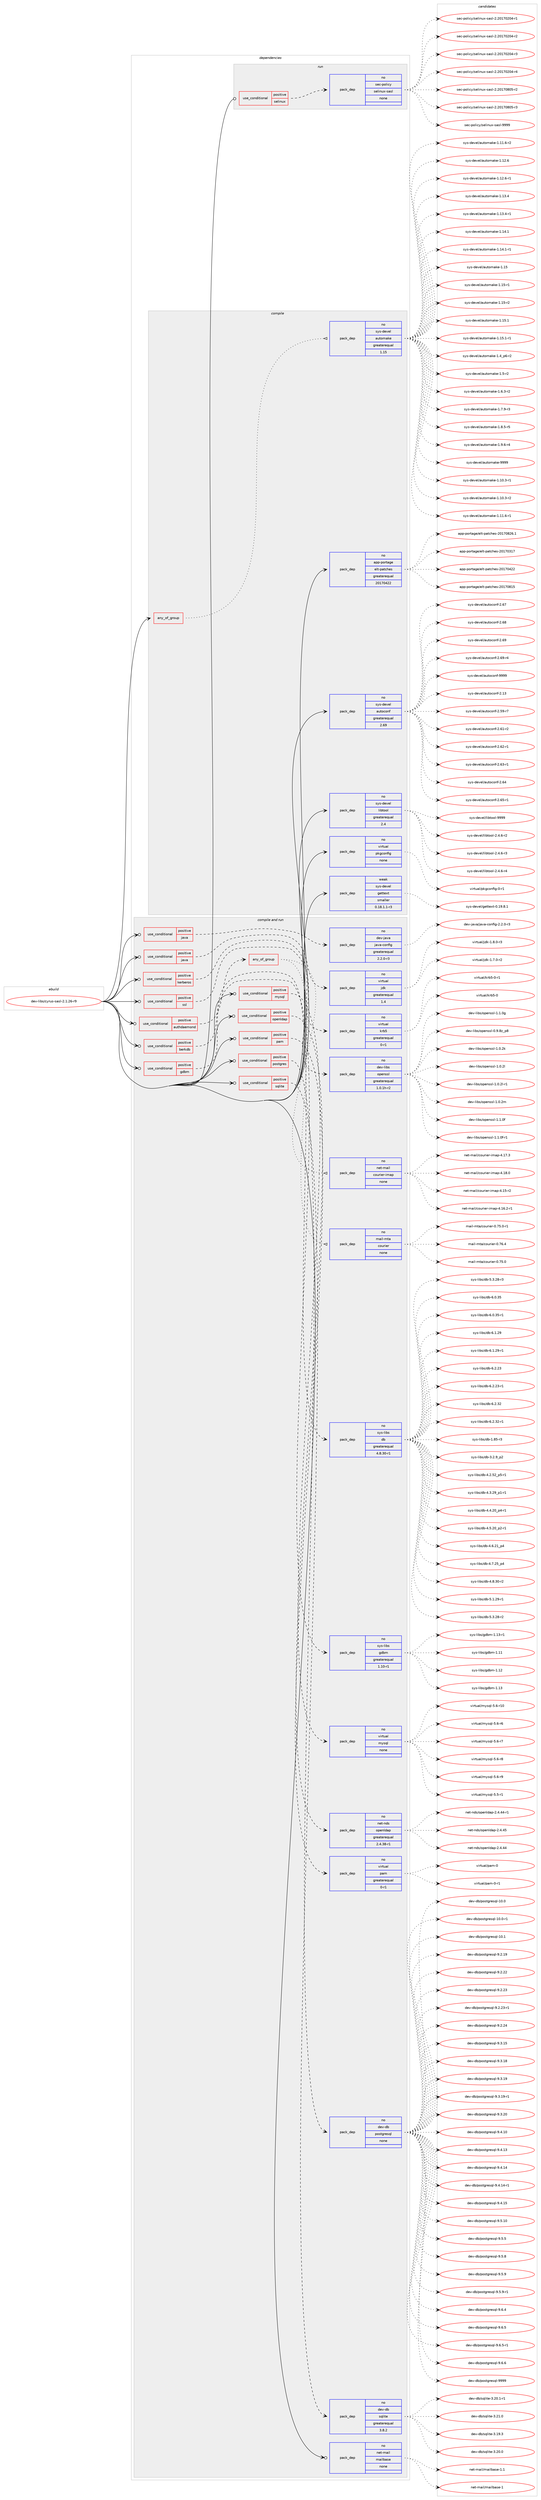digraph prolog {

# *************
# Graph options
# *************

newrank=true;
concentrate=true;
compound=true;
graph [rankdir=LR,fontname=Helvetica,fontsize=10,ranksep=1.5];#, ranksep=2.5, nodesep=0.2];
edge  [arrowhead=vee];
node  [fontname=Helvetica,fontsize=10];

# **********
# The ebuild
# **********

subgraph cluster_leftcol {
color=gray;
rank=same;
label=<<i>ebuild</i>>;
id [label="dev-libs/cyrus-sasl-2.1.26-r9", color=red, width=4, href="../dev-libs/cyrus-sasl-2.1.26-r9.svg"];
}

# ****************
# The dependencies
# ****************

subgraph cluster_midcol {
color=gray;
label=<<i>dependencies</i>>;
subgraph cluster_compile {
fillcolor="#eeeeee";
style=filled;
label=<<i>compile</i>>;
subgraph any3212 {
dependency112023 [label=<<TABLE BORDER="0" CELLBORDER="1" CELLSPACING="0" CELLPADDING="4"><TR><TD CELLPADDING="10">any_of_group</TD></TR></TABLE>>, shape=none, color=red];subgraph pack84430 {
dependency112024 [label=<<TABLE BORDER="0" CELLBORDER="1" CELLSPACING="0" CELLPADDING="4" WIDTH="220"><TR><TD ROWSPAN="6" CELLPADDING="30">pack_dep</TD></TR><TR><TD WIDTH="110">no</TD></TR><TR><TD>sys-devel</TD></TR><TR><TD>automake</TD></TR><TR><TD>greaterequal</TD></TR><TR><TD>1.15</TD></TR></TABLE>>, shape=none, color=blue];
}
dependency112023:e -> dependency112024:w [weight=20,style="dotted",arrowhead="oinv"];
}
id:e -> dependency112023:w [weight=20,style="solid",arrowhead="vee"];
subgraph pack84431 {
dependency112025 [label=<<TABLE BORDER="0" CELLBORDER="1" CELLSPACING="0" CELLPADDING="4" WIDTH="220"><TR><TD ROWSPAN="6" CELLPADDING="30">pack_dep</TD></TR><TR><TD WIDTH="110">no</TD></TR><TR><TD>app-portage</TD></TR><TR><TD>elt-patches</TD></TR><TR><TD>greaterequal</TD></TR><TR><TD>20170422</TD></TR></TABLE>>, shape=none, color=blue];
}
id:e -> dependency112025:w [weight=20,style="solid",arrowhead="vee"];
subgraph pack84432 {
dependency112026 [label=<<TABLE BORDER="0" CELLBORDER="1" CELLSPACING="0" CELLPADDING="4" WIDTH="220"><TR><TD ROWSPAN="6" CELLPADDING="30">pack_dep</TD></TR><TR><TD WIDTH="110">no</TD></TR><TR><TD>sys-devel</TD></TR><TR><TD>autoconf</TD></TR><TR><TD>greaterequal</TD></TR><TR><TD>2.69</TD></TR></TABLE>>, shape=none, color=blue];
}
id:e -> dependency112026:w [weight=20,style="solid",arrowhead="vee"];
subgraph pack84433 {
dependency112027 [label=<<TABLE BORDER="0" CELLBORDER="1" CELLSPACING="0" CELLPADDING="4" WIDTH="220"><TR><TD ROWSPAN="6" CELLPADDING="30">pack_dep</TD></TR><TR><TD WIDTH="110">no</TD></TR><TR><TD>sys-devel</TD></TR><TR><TD>libtool</TD></TR><TR><TD>greaterequal</TD></TR><TR><TD>2.4</TD></TR></TABLE>>, shape=none, color=blue];
}
id:e -> dependency112027:w [weight=20,style="solid",arrowhead="vee"];
subgraph pack84434 {
dependency112028 [label=<<TABLE BORDER="0" CELLBORDER="1" CELLSPACING="0" CELLPADDING="4" WIDTH="220"><TR><TD ROWSPAN="6" CELLPADDING="30">pack_dep</TD></TR><TR><TD WIDTH="110">no</TD></TR><TR><TD>virtual</TD></TR><TR><TD>pkgconfig</TD></TR><TR><TD>none</TD></TR><TR><TD></TD></TR></TABLE>>, shape=none, color=blue];
}
id:e -> dependency112028:w [weight=20,style="solid",arrowhead="vee"];
subgraph pack84435 {
dependency112029 [label=<<TABLE BORDER="0" CELLBORDER="1" CELLSPACING="0" CELLPADDING="4" WIDTH="220"><TR><TD ROWSPAN="6" CELLPADDING="30">pack_dep</TD></TR><TR><TD WIDTH="110">weak</TD></TR><TR><TD>sys-devel</TD></TR><TR><TD>gettext</TD></TR><TR><TD>smaller</TD></TR><TR><TD>0.18.1.1-r3</TD></TR></TABLE>>, shape=none, color=blue];
}
id:e -> dependency112029:w [weight=20,style="solid",arrowhead="vee"];
}
subgraph cluster_compileandrun {
fillcolor="#eeeeee";
style=filled;
label=<<i>compile and run</i>>;
subgraph cond24351 {
dependency112030 [label=<<TABLE BORDER="0" CELLBORDER="1" CELLSPACING="0" CELLPADDING="4"><TR><TD ROWSPAN="3" CELLPADDING="10">use_conditional</TD></TR><TR><TD>positive</TD></TR><TR><TD>authdaemond</TD></TR></TABLE>>, shape=none, color=red];
subgraph any3213 {
dependency112031 [label=<<TABLE BORDER="0" CELLBORDER="1" CELLSPACING="0" CELLPADDING="4"><TR><TD CELLPADDING="10">any_of_group</TD></TR></TABLE>>, shape=none, color=red];subgraph pack84436 {
dependency112032 [label=<<TABLE BORDER="0" CELLBORDER="1" CELLSPACING="0" CELLPADDING="4" WIDTH="220"><TR><TD ROWSPAN="6" CELLPADDING="30">pack_dep</TD></TR><TR><TD WIDTH="110">no</TD></TR><TR><TD>net-mail</TD></TR><TR><TD>courier-imap</TD></TR><TR><TD>none</TD></TR><TR><TD></TD></TR></TABLE>>, shape=none, color=blue];
}
dependency112031:e -> dependency112032:w [weight=20,style="dotted",arrowhead="oinv"];
subgraph pack84437 {
dependency112033 [label=<<TABLE BORDER="0" CELLBORDER="1" CELLSPACING="0" CELLPADDING="4" WIDTH="220"><TR><TD ROWSPAN="6" CELLPADDING="30">pack_dep</TD></TR><TR><TD WIDTH="110">no</TD></TR><TR><TD>mail-mta</TD></TR><TR><TD>courier</TD></TR><TR><TD>none</TD></TR><TR><TD></TD></TR></TABLE>>, shape=none, color=blue];
}
dependency112031:e -> dependency112033:w [weight=20,style="dotted",arrowhead="oinv"];
}
dependency112030:e -> dependency112031:w [weight=20,style="dashed",arrowhead="vee"];
}
id:e -> dependency112030:w [weight=20,style="solid",arrowhead="odotvee"];
subgraph cond24352 {
dependency112034 [label=<<TABLE BORDER="0" CELLBORDER="1" CELLSPACING="0" CELLPADDING="4"><TR><TD ROWSPAN="3" CELLPADDING="10">use_conditional</TD></TR><TR><TD>positive</TD></TR><TR><TD>berkdb</TD></TR></TABLE>>, shape=none, color=red];
subgraph pack84438 {
dependency112035 [label=<<TABLE BORDER="0" CELLBORDER="1" CELLSPACING="0" CELLPADDING="4" WIDTH="220"><TR><TD ROWSPAN="6" CELLPADDING="30">pack_dep</TD></TR><TR><TD WIDTH="110">no</TD></TR><TR><TD>sys-libs</TD></TR><TR><TD>db</TD></TR><TR><TD>greaterequal</TD></TR><TR><TD>4.8.30-r1</TD></TR></TABLE>>, shape=none, color=blue];
}
dependency112034:e -> dependency112035:w [weight=20,style="dashed",arrowhead="vee"];
}
id:e -> dependency112034:w [weight=20,style="solid",arrowhead="odotvee"];
subgraph cond24353 {
dependency112036 [label=<<TABLE BORDER="0" CELLBORDER="1" CELLSPACING="0" CELLPADDING="4"><TR><TD ROWSPAN="3" CELLPADDING="10">use_conditional</TD></TR><TR><TD>positive</TD></TR><TR><TD>gdbm</TD></TR></TABLE>>, shape=none, color=red];
subgraph pack84439 {
dependency112037 [label=<<TABLE BORDER="0" CELLBORDER="1" CELLSPACING="0" CELLPADDING="4" WIDTH="220"><TR><TD ROWSPAN="6" CELLPADDING="30">pack_dep</TD></TR><TR><TD WIDTH="110">no</TD></TR><TR><TD>sys-libs</TD></TR><TR><TD>gdbm</TD></TR><TR><TD>greaterequal</TD></TR><TR><TD>1.10-r1</TD></TR></TABLE>>, shape=none, color=blue];
}
dependency112036:e -> dependency112037:w [weight=20,style="dashed",arrowhead="vee"];
}
id:e -> dependency112036:w [weight=20,style="solid",arrowhead="odotvee"];
subgraph cond24354 {
dependency112038 [label=<<TABLE BORDER="0" CELLBORDER="1" CELLSPACING="0" CELLPADDING="4"><TR><TD ROWSPAN="3" CELLPADDING="10">use_conditional</TD></TR><TR><TD>positive</TD></TR><TR><TD>java</TD></TR></TABLE>>, shape=none, color=red];
subgraph pack84440 {
dependency112039 [label=<<TABLE BORDER="0" CELLBORDER="1" CELLSPACING="0" CELLPADDING="4" WIDTH="220"><TR><TD ROWSPAN="6" CELLPADDING="30">pack_dep</TD></TR><TR><TD WIDTH="110">no</TD></TR><TR><TD>dev-java</TD></TR><TR><TD>java-config</TD></TR><TR><TD>greaterequal</TD></TR><TR><TD>2.2.0-r3</TD></TR></TABLE>>, shape=none, color=blue];
}
dependency112038:e -> dependency112039:w [weight=20,style="dashed",arrowhead="vee"];
}
id:e -> dependency112038:w [weight=20,style="solid",arrowhead="odotvee"];
subgraph cond24355 {
dependency112040 [label=<<TABLE BORDER="0" CELLBORDER="1" CELLSPACING="0" CELLPADDING="4"><TR><TD ROWSPAN="3" CELLPADDING="10">use_conditional</TD></TR><TR><TD>positive</TD></TR><TR><TD>java</TD></TR></TABLE>>, shape=none, color=red];
subgraph pack84441 {
dependency112041 [label=<<TABLE BORDER="0" CELLBORDER="1" CELLSPACING="0" CELLPADDING="4" WIDTH="220"><TR><TD ROWSPAN="6" CELLPADDING="30">pack_dep</TD></TR><TR><TD WIDTH="110">no</TD></TR><TR><TD>virtual</TD></TR><TR><TD>jdk</TD></TR><TR><TD>greaterequal</TD></TR><TR><TD>1.4</TD></TR></TABLE>>, shape=none, color=blue];
}
dependency112040:e -> dependency112041:w [weight=20,style="dashed",arrowhead="vee"];
}
id:e -> dependency112040:w [weight=20,style="solid",arrowhead="odotvee"];
subgraph cond24356 {
dependency112042 [label=<<TABLE BORDER="0" CELLBORDER="1" CELLSPACING="0" CELLPADDING="4"><TR><TD ROWSPAN="3" CELLPADDING="10">use_conditional</TD></TR><TR><TD>positive</TD></TR><TR><TD>kerberos</TD></TR></TABLE>>, shape=none, color=red];
subgraph pack84442 {
dependency112043 [label=<<TABLE BORDER="0" CELLBORDER="1" CELLSPACING="0" CELLPADDING="4" WIDTH="220"><TR><TD ROWSPAN="6" CELLPADDING="30">pack_dep</TD></TR><TR><TD WIDTH="110">no</TD></TR><TR><TD>virtual</TD></TR><TR><TD>krb5</TD></TR><TR><TD>greaterequal</TD></TR><TR><TD>0-r1</TD></TR></TABLE>>, shape=none, color=blue];
}
dependency112042:e -> dependency112043:w [weight=20,style="dashed",arrowhead="vee"];
}
id:e -> dependency112042:w [weight=20,style="solid",arrowhead="odotvee"];
subgraph cond24357 {
dependency112044 [label=<<TABLE BORDER="0" CELLBORDER="1" CELLSPACING="0" CELLPADDING="4"><TR><TD ROWSPAN="3" CELLPADDING="10">use_conditional</TD></TR><TR><TD>positive</TD></TR><TR><TD>mysql</TD></TR></TABLE>>, shape=none, color=red];
subgraph pack84443 {
dependency112045 [label=<<TABLE BORDER="0" CELLBORDER="1" CELLSPACING="0" CELLPADDING="4" WIDTH="220"><TR><TD ROWSPAN="6" CELLPADDING="30">pack_dep</TD></TR><TR><TD WIDTH="110">no</TD></TR><TR><TD>virtual</TD></TR><TR><TD>mysql</TD></TR><TR><TD>none</TD></TR><TR><TD></TD></TR></TABLE>>, shape=none, color=blue];
}
dependency112044:e -> dependency112045:w [weight=20,style="dashed",arrowhead="vee"];
}
id:e -> dependency112044:w [weight=20,style="solid",arrowhead="odotvee"];
subgraph cond24358 {
dependency112046 [label=<<TABLE BORDER="0" CELLBORDER="1" CELLSPACING="0" CELLPADDING="4"><TR><TD ROWSPAN="3" CELLPADDING="10">use_conditional</TD></TR><TR><TD>positive</TD></TR><TR><TD>openldap</TD></TR></TABLE>>, shape=none, color=red];
subgraph pack84444 {
dependency112047 [label=<<TABLE BORDER="0" CELLBORDER="1" CELLSPACING="0" CELLPADDING="4" WIDTH="220"><TR><TD ROWSPAN="6" CELLPADDING="30">pack_dep</TD></TR><TR><TD WIDTH="110">no</TD></TR><TR><TD>net-nds</TD></TR><TR><TD>openldap</TD></TR><TR><TD>greaterequal</TD></TR><TR><TD>2.4.38-r1</TD></TR></TABLE>>, shape=none, color=blue];
}
dependency112046:e -> dependency112047:w [weight=20,style="dashed",arrowhead="vee"];
}
id:e -> dependency112046:w [weight=20,style="solid",arrowhead="odotvee"];
subgraph cond24359 {
dependency112048 [label=<<TABLE BORDER="0" CELLBORDER="1" CELLSPACING="0" CELLPADDING="4"><TR><TD ROWSPAN="3" CELLPADDING="10">use_conditional</TD></TR><TR><TD>positive</TD></TR><TR><TD>pam</TD></TR></TABLE>>, shape=none, color=red];
subgraph pack84445 {
dependency112049 [label=<<TABLE BORDER="0" CELLBORDER="1" CELLSPACING="0" CELLPADDING="4" WIDTH="220"><TR><TD ROWSPAN="6" CELLPADDING="30">pack_dep</TD></TR><TR><TD WIDTH="110">no</TD></TR><TR><TD>virtual</TD></TR><TR><TD>pam</TD></TR><TR><TD>greaterequal</TD></TR><TR><TD>0-r1</TD></TR></TABLE>>, shape=none, color=blue];
}
dependency112048:e -> dependency112049:w [weight=20,style="dashed",arrowhead="vee"];
}
id:e -> dependency112048:w [weight=20,style="solid",arrowhead="odotvee"];
subgraph cond24360 {
dependency112050 [label=<<TABLE BORDER="0" CELLBORDER="1" CELLSPACING="0" CELLPADDING="4"><TR><TD ROWSPAN="3" CELLPADDING="10">use_conditional</TD></TR><TR><TD>positive</TD></TR><TR><TD>postgres</TD></TR></TABLE>>, shape=none, color=red];
subgraph pack84446 {
dependency112051 [label=<<TABLE BORDER="0" CELLBORDER="1" CELLSPACING="0" CELLPADDING="4" WIDTH="220"><TR><TD ROWSPAN="6" CELLPADDING="30">pack_dep</TD></TR><TR><TD WIDTH="110">no</TD></TR><TR><TD>dev-db</TD></TR><TR><TD>postgresql</TD></TR><TR><TD>none</TD></TR><TR><TD></TD></TR></TABLE>>, shape=none, color=blue];
}
dependency112050:e -> dependency112051:w [weight=20,style="dashed",arrowhead="vee"];
}
id:e -> dependency112050:w [weight=20,style="solid",arrowhead="odotvee"];
subgraph cond24361 {
dependency112052 [label=<<TABLE BORDER="0" CELLBORDER="1" CELLSPACING="0" CELLPADDING="4"><TR><TD ROWSPAN="3" CELLPADDING="10">use_conditional</TD></TR><TR><TD>positive</TD></TR><TR><TD>sqlite</TD></TR></TABLE>>, shape=none, color=red];
subgraph pack84447 {
dependency112053 [label=<<TABLE BORDER="0" CELLBORDER="1" CELLSPACING="0" CELLPADDING="4" WIDTH="220"><TR><TD ROWSPAN="6" CELLPADDING="30">pack_dep</TD></TR><TR><TD WIDTH="110">no</TD></TR><TR><TD>dev-db</TD></TR><TR><TD>sqlite</TD></TR><TR><TD>greaterequal</TD></TR><TR><TD>3.8.2</TD></TR></TABLE>>, shape=none, color=blue];
}
dependency112052:e -> dependency112053:w [weight=20,style="dashed",arrowhead="vee"];
}
id:e -> dependency112052:w [weight=20,style="solid",arrowhead="odotvee"];
subgraph cond24362 {
dependency112054 [label=<<TABLE BORDER="0" CELLBORDER="1" CELLSPACING="0" CELLPADDING="4"><TR><TD ROWSPAN="3" CELLPADDING="10">use_conditional</TD></TR><TR><TD>positive</TD></TR><TR><TD>ssl</TD></TR></TABLE>>, shape=none, color=red];
subgraph pack84448 {
dependency112055 [label=<<TABLE BORDER="0" CELLBORDER="1" CELLSPACING="0" CELLPADDING="4" WIDTH="220"><TR><TD ROWSPAN="6" CELLPADDING="30">pack_dep</TD></TR><TR><TD WIDTH="110">no</TD></TR><TR><TD>dev-libs</TD></TR><TR><TD>openssl</TD></TR><TR><TD>greaterequal</TD></TR><TR><TD>1.0.1h-r2</TD></TR></TABLE>>, shape=none, color=blue];
}
dependency112054:e -> dependency112055:w [weight=20,style="dashed",arrowhead="vee"];
}
id:e -> dependency112054:w [weight=20,style="solid",arrowhead="odotvee"];
subgraph pack84449 {
dependency112056 [label=<<TABLE BORDER="0" CELLBORDER="1" CELLSPACING="0" CELLPADDING="4" WIDTH="220"><TR><TD ROWSPAN="6" CELLPADDING="30">pack_dep</TD></TR><TR><TD WIDTH="110">no</TD></TR><TR><TD>net-mail</TD></TR><TR><TD>mailbase</TD></TR><TR><TD>none</TD></TR><TR><TD></TD></TR></TABLE>>, shape=none, color=blue];
}
id:e -> dependency112056:w [weight=20,style="solid",arrowhead="odotvee"];
}
subgraph cluster_run {
fillcolor="#eeeeee";
style=filled;
label=<<i>run</i>>;
subgraph cond24363 {
dependency112057 [label=<<TABLE BORDER="0" CELLBORDER="1" CELLSPACING="0" CELLPADDING="4"><TR><TD ROWSPAN="3" CELLPADDING="10">use_conditional</TD></TR><TR><TD>positive</TD></TR><TR><TD>selinux</TD></TR></TABLE>>, shape=none, color=red];
subgraph pack84450 {
dependency112058 [label=<<TABLE BORDER="0" CELLBORDER="1" CELLSPACING="0" CELLPADDING="4" WIDTH="220"><TR><TD ROWSPAN="6" CELLPADDING="30">pack_dep</TD></TR><TR><TD WIDTH="110">no</TD></TR><TR><TD>sec-policy</TD></TR><TR><TD>selinux-sasl</TD></TR><TR><TD>none</TD></TR><TR><TD></TD></TR></TABLE>>, shape=none, color=blue];
}
dependency112057:e -> dependency112058:w [weight=20,style="dashed",arrowhead="vee"];
}
id:e -> dependency112057:w [weight=20,style="solid",arrowhead="odot"];
}
}

# **************
# The candidates
# **************

subgraph cluster_choices {
rank=same;
color=gray;
label=<<i>candidates</i>>;

subgraph choice84430 {
color=black;
nodesep=1;
choice11512111545100101118101108479711711611110997107101454946494846514511449 [label="sys-devel/automake-1.10.3-r1", color=red, width=4,href="../sys-devel/automake-1.10.3-r1.svg"];
choice11512111545100101118101108479711711611110997107101454946494846514511450 [label="sys-devel/automake-1.10.3-r2", color=red, width=4,href="../sys-devel/automake-1.10.3-r2.svg"];
choice11512111545100101118101108479711711611110997107101454946494946544511449 [label="sys-devel/automake-1.11.6-r1", color=red, width=4,href="../sys-devel/automake-1.11.6-r1.svg"];
choice11512111545100101118101108479711711611110997107101454946494946544511450 [label="sys-devel/automake-1.11.6-r2", color=red, width=4,href="../sys-devel/automake-1.11.6-r2.svg"];
choice1151211154510010111810110847971171161111099710710145494649504654 [label="sys-devel/automake-1.12.6", color=red, width=4,href="../sys-devel/automake-1.12.6.svg"];
choice11512111545100101118101108479711711611110997107101454946495046544511449 [label="sys-devel/automake-1.12.6-r1", color=red, width=4,href="../sys-devel/automake-1.12.6-r1.svg"];
choice1151211154510010111810110847971171161111099710710145494649514652 [label="sys-devel/automake-1.13.4", color=red, width=4,href="../sys-devel/automake-1.13.4.svg"];
choice11512111545100101118101108479711711611110997107101454946495146524511449 [label="sys-devel/automake-1.13.4-r1", color=red, width=4,href="../sys-devel/automake-1.13.4-r1.svg"];
choice1151211154510010111810110847971171161111099710710145494649524649 [label="sys-devel/automake-1.14.1", color=red, width=4,href="../sys-devel/automake-1.14.1.svg"];
choice11512111545100101118101108479711711611110997107101454946495246494511449 [label="sys-devel/automake-1.14.1-r1", color=red, width=4,href="../sys-devel/automake-1.14.1-r1.svg"];
choice115121115451001011181011084797117116111109971071014549464953 [label="sys-devel/automake-1.15", color=red, width=4,href="../sys-devel/automake-1.15.svg"];
choice1151211154510010111810110847971171161111099710710145494649534511449 [label="sys-devel/automake-1.15-r1", color=red, width=4,href="../sys-devel/automake-1.15-r1.svg"];
choice1151211154510010111810110847971171161111099710710145494649534511450 [label="sys-devel/automake-1.15-r2", color=red, width=4,href="../sys-devel/automake-1.15-r2.svg"];
choice1151211154510010111810110847971171161111099710710145494649534649 [label="sys-devel/automake-1.15.1", color=red, width=4,href="../sys-devel/automake-1.15.1.svg"];
choice11512111545100101118101108479711711611110997107101454946495346494511449 [label="sys-devel/automake-1.15.1-r1", color=red, width=4,href="../sys-devel/automake-1.15.1-r1.svg"];
choice115121115451001011181011084797117116111109971071014549465295112544511450 [label="sys-devel/automake-1.4_p6-r2", color=red, width=4,href="../sys-devel/automake-1.4_p6-r2.svg"];
choice11512111545100101118101108479711711611110997107101454946534511450 [label="sys-devel/automake-1.5-r2", color=red, width=4,href="../sys-devel/automake-1.5-r2.svg"];
choice115121115451001011181011084797117116111109971071014549465446514511450 [label="sys-devel/automake-1.6.3-r2", color=red, width=4,href="../sys-devel/automake-1.6.3-r2.svg"];
choice115121115451001011181011084797117116111109971071014549465546574511451 [label="sys-devel/automake-1.7.9-r3", color=red, width=4,href="../sys-devel/automake-1.7.9-r3.svg"];
choice115121115451001011181011084797117116111109971071014549465646534511453 [label="sys-devel/automake-1.8.5-r5", color=red, width=4,href="../sys-devel/automake-1.8.5-r5.svg"];
choice115121115451001011181011084797117116111109971071014549465746544511452 [label="sys-devel/automake-1.9.6-r4", color=red, width=4,href="../sys-devel/automake-1.9.6-r4.svg"];
choice115121115451001011181011084797117116111109971071014557575757 [label="sys-devel/automake-9999", color=red, width=4,href="../sys-devel/automake-9999.svg"];
dependency112024:e -> choice11512111545100101118101108479711711611110997107101454946494846514511449:w [style=dotted,weight="100"];
dependency112024:e -> choice11512111545100101118101108479711711611110997107101454946494846514511450:w [style=dotted,weight="100"];
dependency112024:e -> choice11512111545100101118101108479711711611110997107101454946494946544511449:w [style=dotted,weight="100"];
dependency112024:e -> choice11512111545100101118101108479711711611110997107101454946494946544511450:w [style=dotted,weight="100"];
dependency112024:e -> choice1151211154510010111810110847971171161111099710710145494649504654:w [style=dotted,weight="100"];
dependency112024:e -> choice11512111545100101118101108479711711611110997107101454946495046544511449:w [style=dotted,weight="100"];
dependency112024:e -> choice1151211154510010111810110847971171161111099710710145494649514652:w [style=dotted,weight="100"];
dependency112024:e -> choice11512111545100101118101108479711711611110997107101454946495146524511449:w [style=dotted,weight="100"];
dependency112024:e -> choice1151211154510010111810110847971171161111099710710145494649524649:w [style=dotted,weight="100"];
dependency112024:e -> choice11512111545100101118101108479711711611110997107101454946495246494511449:w [style=dotted,weight="100"];
dependency112024:e -> choice115121115451001011181011084797117116111109971071014549464953:w [style=dotted,weight="100"];
dependency112024:e -> choice1151211154510010111810110847971171161111099710710145494649534511449:w [style=dotted,weight="100"];
dependency112024:e -> choice1151211154510010111810110847971171161111099710710145494649534511450:w [style=dotted,weight="100"];
dependency112024:e -> choice1151211154510010111810110847971171161111099710710145494649534649:w [style=dotted,weight="100"];
dependency112024:e -> choice11512111545100101118101108479711711611110997107101454946495346494511449:w [style=dotted,weight="100"];
dependency112024:e -> choice115121115451001011181011084797117116111109971071014549465295112544511450:w [style=dotted,weight="100"];
dependency112024:e -> choice11512111545100101118101108479711711611110997107101454946534511450:w [style=dotted,weight="100"];
dependency112024:e -> choice115121115451001011181011084797117116111109971071014549465446514511450:w [style=dotted,weight="100"];
dependency112024:e -> choice115121115451001011181011084797117116111109971071014549465546574511451:w [style=dotted,weight="100"];
dependency112024:e -> choice115121115451001011181011084797117116111109971071014549465646534511453:w [style=dotted,weight="100"];
dependency112024:e -> choice115121115451001011181011084797117116111109971071014549465746544511452:w [style=dotted,weight="100"];
dependency112024:e -> choice115121115451001011181011084797117116111109971071014557575757:w [style=dotted,weight="100"];
}
subgraph choice84431 {
color=black;
nodesep=1;
choice97112112451121111141169710310147101108116451129711699104101115455048495548514955 [label="app-portage/elt-patches-20170317", color=red, width=4,href="../app-portage/elt-patches-20170317.svg"];
choice97112112451121111141169710310147101108116451129711699104101115455048495548525050 [label="app-portage/elt-patches-20170422", color=red, width=4,href="../app-portage/elt-patches-20170422.svg"];
choice97112112451121111141169710310147101108116451129711699104101115455048495548564953 [label="app-portage/elt-patches-20170815", color=red, width=4,href="../app-portage/elt-patches-20170815.svg"];
choice971121124511211111411697103101471011081164511297116991041011154550484955485650544649 [label="app-portage/elt-patches-20170826.1", color=red, width=4,href="../app-portage/elt-patches-20170826.1.svg"];
dependency112025:e -> choice97112112451121111141169710310147101108116451129711699104101115455048495548514955:w [style=dotted,weight="100"];
dependency112025:e -> choice97112112451121111141169710310147101108116451129711699104101115455048495548525050:w [style=dotted,weight="100"];
dependency112025:e -> choice97112112451121111141169710310147101108116451129711699104101115455048495548564953:w [style=dotted,weight="100"];
dependency112025:e -> choice971121124511211111411697103101471011081164511297116991041011154550484955485650544649:w [style=dotted,weight="100"];
}
subgraph choice84432 {
color=black;
nodesep=1;
choice115121115451001011181011084797117116111991111101024550464951 [label="sys-devel/autoconf-2.13", color=red, width=4,href="../sys-devel/autoconf-2.13.svg"];
choice1151211154510010111810110847971171161119911111010245504653574511455 [label="sys-devel/autoconf-2.59-r7", color=red, width=4,href="../sys-devel/autoconf-2.59-r7.svg"];
choice1151211154510010111810110847971171161119911111010245504654494511450 [label="sys-devel/autoconf-2.61-r2", color=red, width=4,href="../sys-devel/autoconf-2.61-r2.svg"];
choice1151211154510010111810110847971171161119911111010245504654504511449 [label="sys-devel/autoconf-2.62-r1", color=red, width=4,href="../sys-devel/autoconf-2.62-r1.svg"];
choice1151211154510010111810110847971171161119911111010245504654514511449 [label="sys-devel/autoconf-2.63-r1", color=red, width=4,href="../sys-devel/autoconf-2.63-r1.svg"];
choice115121115451001011181011084797117116111991111101024550465452 [label="sys-devel/autoconf-2.64", color=red, width=4,href="../sys-devel/autoconf-2.64.svg"];
choice1151211154510010111810110847971171161119911111010245504654534511449 [label="sys-devel/autoconf-2.65-r1", color=red, width=4,href="../sys-devel/autoconf-2.65-r1.svg"];
choice115121115451001011181011084797117116111991111101024550465455 [label="sys-devel/autoconf-2.67", color=red, width=4,href="../sys-devel/autoconf-2.67.svg"];
choice115121115451001011181011084797117116111991111101024550465456 [label="sys-devel/autoconf-2.68", color=red, width=4,href="../sys-devel/autoconf-2.68.svg"];
choice115121115451001011181011084797117116111991111101024550465457 [label="sys-devel/autoconf-2.69", color=red, width=4,href="../sys-devel/autoconf-2.69.svg"];
choice1151211154510010111810110847971171161119911111010245504654574511452 [label="sys-devel/autoconf-2.69-r4", color=red, width=4,href="../sys-devel/autoconf-2.69-r4.svg"];
choice115121115451001011181011084797117116111991111101024557575757 [label="sys-devel/autoconf-9999", color=red, width=4,href="../sys-devel/autoconf-9999.svg"];
dependency112026:e -> choice115121115451001011181011084797117116111991111101024550464951:w [style=dotted,weight="100"];
dependency112026:e -> choice1151211154510010111810110847971171161119911111010245504653574511455:w [style=dotted,weight="100"];
dependency112026:e -> choice1151211154510010111810110847971171161119911111010245504654494511450:w [style=dotted,weight="100"];
dependency112026:e -> choice1151211154510010111810110847971171161119911111010245504654504511449:w [style=dotted,weight="100"];
dependency112026:e -> choice1151211154510010111810110847971171161119911111010245504654514511449:w [style=dotted,weight="100"];
dependency112026:e -> choice115121115451001011181011084797117116111991111101024550465452:w [style=dotted,weight="100"];
dependency112026:e -> choice1151211154510010111810110847971171161119911111010245504654534511449:w [style=dotted,weight="100"];
dependency112026:e -> choice115121115451001011181011084797117116111991111101024550465455:w [style=dotted,weight="100"];
dependency112026:e -> choice115121115451001011181011084797117116111991111101024550465456:w [style=dotted,weight="100"];
dependency112026:e -> choice115121115451001011181011084797117116111991111101024550465457:w [style=dotted,weight="100"];
dependency112026:e -> choice1151211154510010111810110847971171161119911111010245504654574511452:w [style=dotted,weight="100"];
dependency112026:e -> choice115121115451001011181011084797117116111991111101024557575757:w [style=dotted,weight="100"];
}
subgraph choice84433 {
color=black;
nodesep=1;
choice1151211154510010111810110847108105981161111111084550465246544511450 [label="sys-devel/libtool-2.4.6-r2", color=red, width=4,href="../sys-devel/libtool-2.4.6-r2.svg"];
choice1151211154510010111810110847108105981161111111084550465246544511451 [label="sys-devel/libtool-2.4.6-r3", color=red, width=4,href="../sys-devel/libtool-2.4.6-r3.svg"];
choice1151211154510010111810110847108105981161111111084550465246544511452 [label="sys-devel/libtool-2.4.6-r4", color=red, width=4,href="../sys-devel/libtool-2.4.6-r4.svg"];
choice1151211154510010111810110847108105981161111111084557575757 [label="sys-devel/libtool-9999", color=red, width=4,href="../sys-devel/libtool-9999.svg"];
dependency112027:e -> choice1151211154510010111810110847108105981161111111084550465246544511450:w [style=dotted,weight="100"];
dependency112027:e -> choice1151211154510010111810110847108105981161111111084550465246544511451:w [style=dotted,weight="100"];
dependency112027:e -> choice1151211154510010111810110847108105981161111111084550465246544511452:w [style=dotted,weight="100"];
dependency112027:e -> choice1151211154510010111810110847108105981161111111084557575757:w [style=dotted,weight="100"];
}
subgraph choice84434 {
color=black;
nodesep=1;
choice11810511411611797108471121071039911111010210510345484511449 [label="virtual/pkgconfig-0-r1", color=red, width=4,href="../virtual/pkgconfig-0-r1.svg"];
dependency112028:e -> choice11810511411611797108471121071039911111010210510345484511449:w [style=dotted,weight="100"];
}
subgraph choice84435 {
color=black;
nodesep=1;
choice1151211154510010111810110847103101116116101120116454846495746564649 [label="sys-devel/gettext-0.19.8.1", color=red, width=4,href="../sys-devel/gettext-0.19.8.1.svg"];
dependency112029:e -> choice1151211154510010111810110847103101116116101120116454846495746564649:w [style=dotted,weight="100"];
}
subgraph choice84436 {
color=black;
nodesep=1;
choice11010111645109971051084799111117114105101114451051099711245524649534511450 [label="net-mail/courier-imap-4.15-r2", color=red, width=4,href="../net-mail/courier-imap-4.15-r2.svg"];
choice110101116451099710510847991111171141051011144510510997112455246495446504511449 [label="net-mail/courier-imap-4.16.2-r1", color=red, width=4,href="../net-mail/courier-imap-4.16.2-r1.svg"];
choice11010111645109971051084799111117114105101114451051099711245524649554651 [label="net-mail/courier-imap-4.17.3", color=red, width=4,href="../net-mail/courier-imap-4.17.3.svg"];
choice11010111645109971051084799111117114105101114451051099711245524649564648 [label="net-mail/courier-imap-4.18.0", color=red, width=4,href="../net-mail/courier-imap-4.18.0.svg"];
dependency112032:e -> choice11010111645109971051084799111117114105101114451051099711245524649534511450:w [style=dotted,weight="100"];
dependency112032:e -> choice110101116451099710510847991111171141051011144510510997112455246495446504511449:w [style=dotted,weight="100"];
dependency112032:e -> choice11010111645109971051084799111117114105101114451051099711245524649554651:w [style=dotted,weight="100"];
dependency112032:e -> choice11010111645109971051084799111117114105101114451051099711245524649564648:w [style=dotted,weight="100"];
}
subgraph choice84437 {
color=black;
nodesep=1;
choice109971051084510911697479911111711410510111445484655534648 [label="mail-mta/courier-0.75.0", color=red, width=4,href="../mail-mta/courier-0.75.0.svg"];
choice1099710510845109116974799111117114105101114454846555346484511449 [label="mail-mta/courier-0.75.0-r1", color=red, width=4,href="../mail-mta/courier-0.75.0-r1.svg"];
choice109971051084510911697479911111711410510111445484655544652 [label="mail-mta/courier-0.76.4", color=red, width=4,href="../mail-mta/courier-0.76.4.svg"];
dependency112033:e -> choice109971051084510911697479911111711410510111445484655534648:w [style=dotted,weight="100"];
dependency112033:e -> choice1099710510845109116974799111117114105101114454846555346484511449:w [style=dotted,weight="100"];
dependency112033:e -> choice109971051084510911697479911111711410510111445484655544652:w [style=dotted,weight="100"];
}
subgraph choice84438 {
color=black;
nodesep=1;
choice1151211154510810598115471009845494656534511451 [label="sys-libs/db-1.85-r3", color=red, width=4,href="../sys-libs/db-1.85-r3.svg"];
choice115121115451081059811547100984551465046579511250 [label="sys-libs/db-3.2.9_p2", color=red, width=4,href="../sys-libs/db-3.2.9_p2.svg"];
choice115121115451081059811547100984552465046535095112534511449 [label="sys-libs/db-4.2.52_p5-r1", color=red, width=4,href="../sys-libs/db-4.2.52_p5-r1.svg"];
choice115121115451081059811547100984552465146505795112494511449 [label="sys-libs/db-4.3.29_p1-r1", color=red, width=4,href="../sys-libs/db-4.3.29_p1-r1.svg"];
choice115121115451081059811547100984552465246504895112524511449 [label="sys-libs/db-4.4.20_p4-r1", color=red, width=4,href="../sys-libs/db-4.4.20_p4-r1.svg"];
choice115121115451081059811547100984552465346504895112504511449 [label="sys-libs/db-4.5.20_p2-r1", color=red, width=4,href="../sys-libs/db-4.5.20_p2-r1.svg"];
choice11512111545108105981154710098455246544650499511252 [label="sys-libs/db-4.6.21_p4", color=red, width=4,href="../sys-libs/db-4.6.21_p4.svg"];
choice11512111545108105981154710098455246554650539511252 [label="sys-libs/db-4.7.25_p4", color=red, width=4,href="../sys-libs/db-4.7.25_p4.svg"];
choice11512111545108105981154710098455246564651484511450 [label="sys-libs/db-4.8.30-r2", color=red, width=4,href="../sys-libs/db-4.8.30-r2.svg"];
choice11512111545108105981154710098455346494650574511449 [label="sys-libs/db-5.1.29-r1", color=red, width=4,href="../sys-libs/db-5.1.29-r1.svg"];
choice11512111545108105981154710098455346514650564511450 [label="sys-libs/db-5.3.28-r2", color=red, width=4,href="../sys-libs/db-5.3.28-r2.svg"];
choice11512111545108105981154710098455346514650564511451 [label="sys-libs/db-5.3.28-r3", color=red, width=4,href="../sys-libs/db-5.3.28-r3.svg"];
choice1151211154510810598115471009845544648465153 [label="sys-libs/db-6.0.35", color=red, width=4,href="../sys-libs/db-6.0.35.svg"];
choice11512111545108105981154710098455446484651534511449 [label="sys-libs/db-6.0.35-r1", color=red, width=4,href="../sys-libs/db-6.0.35-r1.svg"];
choice1151211154510810598115471009845544649465057 [label="sys-libs/db-6.1.29", color=red, width=4,href="../sys-libs/db-6.1.29.svg"];
choice11512111545108105981154710098455446494650574511449 [label="sys-libs/db-6.1.29-r1", color=red, width=4,href="../sys-libs/db-6.1.29-r1.svg"];
choice1151211154510810598115471009845544650465051 [label="sys-libs/db-6.2.23", color=red, width=4,href="../sys-libs/db-6.2.23.svg"];
choice11512111545108105981154710098455446504650514511449 [label="sys-libs/db-6.2.23-r1", color=red, width=4,href="../sys-libs/db-6.2.23-r1.svg"];
choice1151211154510810598115471009845544650465150 [label="sys-libs/db-6.2.32", color=red, width=4,href="../sys-libs/db-6.2.32.svg"];
choice11512111545108105981154710098455446504651504511449 [label="sys-libs/db-6.2.32-r1", color=red, width=4,href="../sys-libs/db-6.2.32-r1.svg"];
dependency112035:e -> choice1151211154510810598115471009845494656534511451:w [style=dotted,weight="100"];
dependency112035:e -> choice115121115451081059811547100984551465046579511250:w [style=dotted,weight="100"];
dependency112035:e -> choice115121115451081059811547100984552465046535095112534511449:w [style=dotted,weight="100"];
dependency112035:e -> choice115121115451081059811547100984552465146505795112494511449:w [style=dotted,weight="100"];
dependency112035:e -> choice115121115451081059811547100984552465246504895112524511449:w [style=dotted,weight="100"];
dependency112035:e -> choice115121115451081059811547100984552465346504895112504511449:w [style=dotted,weight="100"];
dependency112035:e -> choice11512111545108105981154710098455246544650499511252:w [style=dotted,weight="100"];
dependency112035:e -> choice11512111545108105981154710098455246554650539511252:w [style=dotted,weight="100"];
dependency112035:e -> choice11512111545108105981154710098455246564651484511450:w [style=dotted,weight="100"];
dependency112035:e -> choice11512111545108105981154710098455346494650574511449:w [style=dotted,weight="100"];
dependency112035:e -> choice11512111545108105981154710098455346514650564511450:w [style=dotted,weight="100"];
dependency112035:e -> choice11512111545108105981154710098455346514650564511451:w [style=dotted,weight="100"];
dependency112035:e -> choice1151211154510810598115471009845544648465153:w [style=dotted,weight="100"];
dependency112035:e -> choice11512111545108105981154710098455446484651534511449:w [style=dotted,weight="100"];
dependency112035:e -> choice1151211154510810598115471009845544649465057:w [style=dotted,weight="100"];
dependency112035:e -> choice11512111545108105981154710098455446494650574511449:w [style=dotted,weight="100"];
dependency112035:e -> choice1151211154510810598115471009845544650465051:w [style=dotted,weight="100"];
dependency112035:e -> choice11512111545108105981154710098455446504650514511449:w [style=dotted,weight="100"];
dependency112035:e -> choice1151211154510810598115471009845544650465150:w [style=dotted,weight="100"];
dependency112035:e -> choice11512111545108105981154710098455446504651504511449:w [style=dotted,weight="100"];
}
subgraph choice84439 {
color=black;
nodesep=1;
choice115121115451081059811547103100981094549464949 [label="sys-libs/gdbm-1.11", color=red, width=4,href="../sys-libs/gdbm-1.11.svg"];
choice115121115451081059811547103100981094549464950 [label="sys-libs/gdbm-1.12", color=red, width=4,href="../sys-libs/gdbm-1.12.svg"];
choice115121115451081059811547103100981094549464951 [label="sys-libs/gdbm-1.13", color=red, width=4,href="../sys-libs/gdbm-1.13.svg"];
choice1151211154510810598115471031009810945494649514511449 [label="sys-libs/gdbm-1.13-r1", color=red, width=4,href="../sys-libs/gdbm-1.13-r1.svg"];
dependency112037:e -> choice115121115451081059811547103100981094549464949:w [style=dotted,weight="100"];
dependency112037:e -> choice115121115451081059811547103100981094549464950:w [style=dotted,weight="100"];
dependency112037:e -> choice115121115451081059811547103100981094549464951:w [style=dotted,weight="100"];
dependency112037:e -> choice1151211154510810598115471031009810945494649514511449:w [style=dotted,weight="100"];
}
subgraph choice84440 {
color=black;
nodesep=1;
choice10010111845106971189747106971189745991111101021051034550465046484511451 [label="dev-java/java-config-2.2.0-r3", color=red, width=4,href="../dev-java/java-config-2.2.0-r3.svg"];
dependency112039:e -> choice10010111845106971189747106971189745991111101021051034550465046484511451:w [style=dotted,weight="100"];
}
subgraph choice84441 {
color=black;
nodesep=1;
choice11810511411611797108471061001074549465546484511450 [label="virtual/jdk-1.7.0-r2", color=red, width=4,href="../virtual/jdk-1.7.0-r2.svg"];
choice11810511411611797108471061001074549465646484511451 [label="virtual/jdk-1.8.0-r3", color=red, width=4,href="../virtual/jdk-1.8.0-r3.svg"];
dependency112041:e -> choice11810511411611797108471061001074549465546484511450:w [style=dotted,weight="100"];
dependency112041:e -> choice11810511411611797108471061001074549465646484511451:w [style=dotted,weight="100"];
}
subgraph choice84442 {
color=black;
nodesep=1;
choice118105114116117971084710711498534548 [label="virtual/krb5-0", color=red, width=4,href="../virtual/krb5-0.svg"];
choice1181051141161179710847107114985345484511449 [label="virtual/krb5-0-r1", color=red, width=4,href="../virtual/krb5-0-r1.svg"];
dependency112043:e -> choice118105114116117971084710711498534548:w [style=dotted,weight="100"];
dependency112043:e -> choice1181051141161179710847107114985345484511449:w [style=dotted,weight="100"];
}
subgraph choice84443 {
color=black;
nodesep=1;
choice1181051141161179710847109121115113108455346534511449 [label="virtual/mysql-5.5-r1", color=red, width=4,href="../virtual/mysql-5.5-r1.svg"];
choice118105114116117971084710912111511310845534654451144948 [label="virtual/mysql-5.6-r10", color=red, width=4,href="../virtual/mysql-5.6-r10.svg"];
choice1181051141161179710847109121115113108455346544511454 [label="virtual/mysql-5.6-r6", color=red, width=4,href="../virtual/mysql-5.6-r6.svg"];
choice1181051141161179710847109121115113108455346544511455 [label="virtual/mysql-5.6-r7", color=red, width=4,href="../virtual/mysql-5.6-r7.svg"];
choice1181051141161179710847109121115113108455346544511456 [label="virtual/mysql-5.6-r8", color=red, width=4,href="../virtual/mysql-5.6-r8.svg"];
choice1181051141161179710847109121115113108455346544511457 [label="virtual/mysql-5.6-r9", color=red, width=4,href="../virtual/mysql-5.6-r9.svg"];
dependency112045:e -> choice1181051141161179710847109121115113108455346534511449:w [style=dotted,weight="100"];
dependency112045:e -> choice118105114116117971084710912111511310845534654451144948:w [style=dotted,weight="100"];
dependency112045:e -> choice1181051141161179710847109121115113108455346544511454:w [style=dotted,weight="100"];
dependency112045:e -> choice1181051141161179710847109121115113108455346544511455:w [style=dotted,weight="100"];
dependency112045:e -> choice1181051141161179710847109121115113108455346544511456:w [style=dotted,weight="100"];
dependency112045:e -> choice1181051141161179710847109121115113108455346544511457:w [style=dotted,weight="100"];
}
subgraph choice84444 {
color=black;
nodesep=1;
choice11010111645110100115471111121011101081009711245504652465252 [label="net-nds/openldap-2.4.44", color=red, width=4,href="../net-nds/openldap-2.4.44.svg"];
choice110101116451101001154711111210111010810097112455046524652524511449 [label="net-nds/openldap-2.4.44-r1", color=red, width=4,href="../net-nds/openldap-2.4.44-r1.svg"];
choice11010111645110100115471111121011101081009711245504652465253 [label="net-nds/openldap-2.4.45", color=red, width=4,href="../net-nds/openldap-2.4.45.svg"];
dependency112047:e -> choice11010111645110100115471111121011101081009711245504652465252:w [style=dotted,weight="100"];
dependency112047:e -> choice110101116451101001154711111210111010810097112455046524652524511449:w [style=dotted,weight="100"];
dependency112047:e -> choice11010111645110100115471111121011101081009711245504652465253:w [style=dotted,weight="100"];
}
subgraph choice84445 {
color=black;
nodesep=1;
choice1181051141161179710847112971094548 [label="virtual/pam-0", color=red, width=4,href="../virtual/pam-0.svg"];
choice11810511411611797108471129710945484511449 [label="virtual/pam-0-r1", color=red, width=4,href="../virtual/pam-0-r1.svg"];
dependency112049:e -> choice1181051141161179710847112971094548:w [style=dotted,weight="100"];
dependency112049:e -> choice11810511411611797108471129710945484511449:w [style=dotted,weight="100"];
}
subgraph choice84446 {
color=black;
nodesep=1;
choice1001011184510098471121111151161031141011151131084549484648 [label="dev-db/postgresql-10.0", color=red, width=4,href="../dev-db/postgresql-10.0.svg"];
choice10010111845100984711211111511610311410111511310845494846484511449 [label="dev-db/postgresql-10.0-r1", color=red, width=4,href="../dev-db/postgresql-10.0-r1.svg"];
choice1001011184510098471121111151161031141011151131084549484649 [label="dev-db/postgresql-10.1", color=red, width=4,href="../dev-db/postgresql-10.1.svg"];
choice10010111845100984711211111511610311410111511310845574650464957 [label="dev-db/postgresql-9.2.19", color=red, width=4,href="../dev-db/postgresql-9.2.19.svg"];
choice10010111845100984711211111511610311410111511310845574650465050 [label="dev-db/postgresql-9.2.22", color=red, width=4,href="../dev-db/postgresql-9.2.22.svg"];
choice10010111845100984711211111511610311410111511310845574650465051 [label="dev-db/postgresql-9.2.23", color=red, width=4,href="../dev-db/postgresql-9.2.23.svg"];
choice100101118451009847112111115116103114101115113108455746504650514511449 [label="dev-db/postgresql-9.2.23-r1", color=red, width=4,href="../dev-db/postgresql-9.2.23-r1.svg"];
choice10010111845100984711211111511610311410111511310845574650465052 [label="dev-db/postgresql-9.2.24", color=red, width=4,href="../dev-db/postgresql-9.2.24.svg"];
choice10010111845100984711211111511610311410111511310845574651464953 [label="dev-db/postgresql-9.3.15", color=red, width=4,href="../dev-db/postgresql-9.3.15.svg"];
choice10010111845100984711211111511610311410111511310845574651464956 [label="dev-db/postgresql-9.3.18", color=red, width=4,href="../dev-db/postgresql-9.3.18.svg"];
choice10010111845100984711211111511610311410111511310845574651464957 [label="dev-db/postgresql-9.3.19", color=red, width=4,href="../dev-db/postgresql-9.3.19.svg"];
choice100101118451009847112111115116103114101115113108455746514649574511449 [label="dev-db/postgresql-9.3.19-r1", color=red, width=4,href="../dev-db/postgresql-9.3.19-r1.svg"];
choice10010111845100984711211111511610311410111511310845574651465048 [label="dev-db/postgresql-9.3.20", color=red, width=4,href="../dev-db/postgresql-9.3.20.svg"];
choice10010111845100984711211111511610311410111511310845574652464948 [label="dev-db/postgresql-9.4.10", color=red, width=4,href="../dev-db/postgresql-9.4.10.svg"];
choice10010111845100984711211111511610311410111511310845574652464951 [label="dev-db/postgresql-9.4.13", color=red, width=4,href="../dev-db/postgresql-9.4.13.svg"];
choice10010111845100984711211111511610311410111511310845574652464952 [label="dev-db/postgresql-9.4.14", color=red, width=4,href="../dev-db/postgresql-9.4.14.svg"];
choice100101118451009847112111115116103114101115113108455746524649524511449 [label="dev-db/postgresql-9.4.14-r1", color=red, width=4,href="../dev-db/postgresql-9.4.14-r1.svg"];
choice10010111845100984711211111511610311410111511310845574652464953 [label="dev-db/postgresql-9.4.15", color=red, width=4,href="../dev-db/postgresql-9.4.15.svg"];
choice10010111845100984711211111511610311410111511310845574653464948 [label="dev-db/postgresql-9.5.10", color=red, width=4,href="../dev-db/postgresql-9.5.10.svg"];
choice100101118451009847112111115116103114101115113108455746534653 [label="dev-db/postgresql-9.5.5", color=red, width=4,href="../dev-db/postgresql-9.5.5.svg"];
choice100101118451009847112111115116103114101115113108455746534656 [label="dev-db/postgresql-9.5.8", color=red, width=4,href="../dev-db/postgresql-9.5.8.svg"];
choice100101118451009847112111115116103114101115113108455746534657 [label="dev-db/postgresql-9.5.9", color=red, width=4,href="../dev-db/postgresql-9.5.9.svg"];
choice1001011184510098471121111151161031141011151131084557465346574511449 [label="dev-db/postgresql-9.5.9-r1", color=red, width=4,href="../dev-db/postgresql-9.5.9-r1.svg"];
choice100101118451009847112111115116103114101115113108455746544652 [label="dev-db/postgresql-9.6.4", color=red, width=4,href="../dev-db/postgresql-9.6.4.svg"];
choice100101118451009847112111115116103114101115113108455746544653 [label="dev-db/postgresql-9.6.5", color=red, width=4,href="../dev-db/postgresql-9.6.5.svg"];
choice1001011184510098471121111151161031141011151131084557465446534511449 [label="dev-db/postgresql-9.6.5-r1", color=red, width=4,href="../dev-db/postgresql-9.6.5-r1.svg"];
choice100101118451009847112111115116103114101115113108455746544654 [label="dev-db/postgresql-9.6.6", color=red, width=4,href="../dev-db/postgresql-9.6.6.svg"];
choice1001011184510098471121111151161031141011151131084557575757 [label="dev-db/postgresql-9999", color=red, width=4,href="../dev-db/postgresql-9999.svg"];
dependency112051:e -> choice1001011184510098471121111151161031141011151131084549484648:w [style=dotted,weight="100"];
dependency112051:e -> choice10010111845100984711211111511610311410111511310845494846484511449:w [style=dotted,weight="100"];
dependency112051:e -> choice1001011184510098471121111151161031141011151131084549484649:w [style=dotted,weight="100"];
dependency112051:e -> choice10010111845100984711211111511610311410111511310845574650464957:w [style=dotted,weight="100"];
dependency112051:e -> choice10010111845100984711211111511610311410111511310845574650465050:w [style=dotted,weight="100"];
dependency112051:e -> choice10010111845100984711211111511610311410111511310845574650465051:w [style=dotted,weight="100"];
dependency112051:e -> choice100101118451009847112111115116103114101115113108455746504650514511449:w [style=dotted,weight="100"];
dependency112051:e -> choice10010111845100984711211111511610311410111511310845574650465052:w [style=dotted,weight="100"];
dependency112051:e -> choice10010111845100984711211111511610311410111511310845574651464953:w [style=dotted,weight="100"];
dependency112051:e -> choice10010111845100984711211111511610311410111511310845574651464956:w [style=dotted,weight="100"];
dependency112051:e -> choice10010111845100984711211111511610311410111511310845574651464957:w [style=dotted,weight="100"];
dependency112051:e -> choice100101118451009847112111115116103114101115113108455746514649574511449:w [style=dotted,weight="100"];
dependency112051:e -> choice10010111845100984711211111511610311410111511310845574651465048:w [style=dotted,weight="100"];
dependency112051:e -> choice10010111845100984711211111511610311410111511310845574652464948:w [style=dotted,weight="100"];
dependency112051:e -> choice10010111845100984711211111511610311410111511310845574652464951:w [style=dotted,weight="100"];
dependency112051:e -> choice10010111845100984711211111511610311410111511310845574652464952:w [style=dotted,weight="100"];
dependency112051:e -> choice100101118451009847112111115116103114101115113108455746524649524511449:w [style=dotted,weight="100"];
dependency112051:e -> choice10010111845100984711211111511610311410111511310845574652464953:w [style=dotted,weight="100"];
dependency112051:e -> choice10010111845100984711211111511610311410111511310845574653464948:w [style=dotted,weight="100"];
dependency112051:e -> choice100101118451009847112111115116103114101115113108455746534653:w [style=dotted,weight="100"];
dependency112051:e -> choice100101118451009847112111115116103114101115113108455746534656:w [style=dotted,weight="100"];
dependency112051:e -> choice100101118451009847112111115116103114101115113108455746534657:w [style=dotted,weight="100"];
dependency112051:e -> choice1001011184510098471121111151161031141011151131084557465346574511449:w [style=dotted,weight="100"];
dependency112051:e -> choice100101118451009847112111115116103114101115113108455746544652:w [style=dotted,weight="100"];
dependency112051:e -> choice100101118451009847112111115116103114101115113108455746544653:w [style=dotted,weight="100"];
dependency112051:e -> choice1001011184510098471121111151161031141011151131084557465446534511449:w [style=dotted,weight="100"];
dependency112051:e -> choice100101118451009847112111115116103114101115113108455746544654:w [style=dotted,weight="100"];
dependency112051:e -> choice1001011184510098471121111151161031141011151131084557575757:w [style=dotted,weight="100"];
}
subgraph choice84447 {
color=black;
nodesep=1;
choice10010111845100984711511310810511610145514649574651 [label="dev-db/sqlite-3.19.3", color=red, width=4,href="../dev-db/sqlite-3.19.3.svg"];
choice10010111845100984711511310810511610145514650484648 [label="dev-db/sqlite-3.20.0", color=red, width=4,href="../dev-db/sqlite-3.20.0.svg"];
choice100101118451009847115113108105116101455146504846494511449 [label="dev-db/sqlite-3.20.1-r1", color=red, width=4,href="../dev-db/sqlite-3.20.1-r1.svg"];
choice10010111845100984711511310810511610145514650494648 [label="dev-db/sqlite-3.21.0", color=red, width=4,href="../dev-db/sqlite-3.21.0.svg"];
dependency112053:e -> choice10010111845100984711511310810511610145514649574651:w [style=dotted,weight="100"];
dependency112053:e -> choice10010111845100984711511310810511610145514650484648:w [style=dotted,weight="100"];
dependency112053:e -> choice100101118451009847115113108105116101455146504846494511449:w [style=dotted,weight="100"];
dependency112053:e -> choice10010111845100984711511310810511610145514650494648:w [style=dotted,weight="100"];
}
subgraph choice84448 {
color=black;
nodesep=1;
choice1001011184510810598115471111121011101151151084548465746561229511256 [label="dev-libs/openssl-0.9.8z_p8", color=red, width=4,href="../dev-libs/openssl-0.9.8z_p8.svg"];
choice100101118451081059811547111112101110115115108454946484650107 [label="dev-libs/openssl-1.0.2k", color=red, width=4,href="../dev-libs/openssl-1.0.2k.svg"];
choice100101118451081059811547111112101110115115108454946484650108 [label="dev-libs/openssl-1.0.2l", color=red, width=4,href="../dev-libs/openssl-1.0.2l.svg"];
choice1001011184510810598115471111121011101151151084549464846501084511449 [label="dev-libs/openssl-1.0.2l-r1", color=red, width=4,href="../dev-libs/openssl-1.0.2l-r1.svg"];
choice100101118451081059811547111112101110115115108454946484650109 [label="dev-libs/openssl-1.0.2m", color=red, width=4,href="../dev-libs/openssl-1.0.2m.svg"];
choice100101118451081059811547111112101110115115108454946494648102 [label="dev-libs/openssl-1.1.0f", color=red, width=4,href="../dev-libs/openssl-1.1.0f.svg"];
choice1001011184510810598115471111121011101151151084549464946481024511449 [label="dev-libs/openssl-1.1.0f-r1", color=red, width=4,href="../dev-libs/openssl-1.1.0f-r1.svg"];
choice100101118451081059811547111112101110115115108454946494648103 [label="dev-libs/openssl-1.1.0g", color=red, width=4,href="../dev-libs/openssl-1.1.0g.svg"];
dependency112055:e -> choice1001011184510810598115471111121011101151151084548465746561229511256:w [style=dotted,weight="100"];
dependency112055:e -> choice100101118451081059811547111112101110115115108454946484650107:w [style=dotted,weight="100"];
dependency112055:e -> choice100101118451081059811547111112101110115115108454946484650108:w [style=dotted,weight="100"];
dependency112055:e -> choice1001011184510810598115471111121011101151151084549464846501084511449:w [style=dotted,weight="100"];
dependency112055:e -> choice100101118451081059811547111112101110115115108454946484650109:w [style=dotted,weight="100"];
dependency112055:e -> choice100101118451081059811547111112101110115115108454946494648102:w [style=dotted,weight="100"];
dependency112055:e -> choice1001011184510810598115471111121011101151151084549464946481024511449:w [style=dotted,weight="100"];
dependency112055:e -> choice100101118451081059811547111112101110115115108454946494648103:w [style=dotted,weight="100"];
}
subgraph choice84449 {
color=black;
nodesep=1;
choice1101011164510997105108471099710510898971151014549 [label="net-mail/mailbase-1", color=red, width=4,href="../net-mail/mailbase-1.svg"];
choice11010111645109971051084710997105108989711510145494649 [label="net-mail/mailbase-1.1", color=red, width=4,href="../net-mail/mailbase-1.1.svg"];
dependency112056:e -> choice1101011164510997105108471099710510898971151014549:w [style=dotted,weight="100"];
dependency112056:e -> choice11010111645109971051084710997105108989711510145494649:w [style=dotted,weight="100"];
}
subgraph choice84450 {
color=black;
nodesep=1;
choice11510199451121111081059912147115101108105110117120451159711510845504650484955485048524511449 [label="sec-policy/selinux-sasl-2.20170204-r1", color=red, width=4,href="../sec-policy/selinux-sasl-2.20170204-r1.svg"];
choice11510199451121111081059912147115101108105110117120451159711510845504650484955485048524511450 [label="sec-policy/selinux-sasl-2.20170204-r2", color=red, width=4,href="../sec-policy/selinux-sasl-2.20170204-r2.svg"];
choice11510199451121111081059912147115101108105110117120451159711510845504650484955485048524511451 [label="sec-policy/selinux-sasl-2.20170204-r3", color=red, width=4,href="../sec-policy/selinux-sasl-2.20170204-r3.svg"];
choice11510199451121111081059912147115101108105110117120451159711510845504650484955485048524511452 [label="sec-policy/selinux-sasl-2.20170204-r4", color=red, width=4,href="../sec-policy/selinux-sasl-2.20170204-r4.svg"];
choice11510199451121111081059912147115101108105110117120451159711510845504650484955485648534511450 [label="sec-policy/selinux-sasl-2.20170805-r2", color=red, width=4,href="../sec-policy/selinux-sasl-2.20170805-r2.svg"];
choice11510199451121111081059912147115101108105110117120451159711510845504650484955485648534511451 [label="sec-policy/selinux-sasl-2.20170805-r3", color=red, width=4,href="../sec-policy/selinux-sasl-2.20170805-r3.svg"];
choice1151019945112111108105991214711510110810511011712045115971151084557575757 [label="sec-policy/selinux-sasl-9999", color=red, width=4,href="../sec-policy/selinux-sasl-9999.svg"];
dependency112058:e -> choice11510199451121111081059912147115101108105110117120451159711510845504650484955485048524511449:w [style=dotted,weight="100"];
dependency112058:e -> choice11510199451121111081059912147115101108105110117120451159711510845504650484955485048524511450:w [style=dotted,weight="100"];
dependency112058:e -> choice11510199451121111081059912147115101108105110117120451159711510845504650484955485048524511451:w [style=dotted,weight="100"];
dependency112058:e -> choice11510199451121111081059912147115101108105110117120451159711510845504650484955485048524511452:w [style=dotted,weight="100"];
dependency112058:e -> choice11510199451121111081059912147115101108105110117120451159711510845504650484955485648534511450:w [style=dotted,weight="100"];
dependency112058:e -> choice11510199451121111081059912147115101108105110117120451159711510845504650484955485648534511451:w [style=dotted,weight="100"];
dependency112058:e -> choice1151019945112111108105991214711510110810511011712045115971151084557575757:w [style=dotted,weight="100"];
}
}

}

